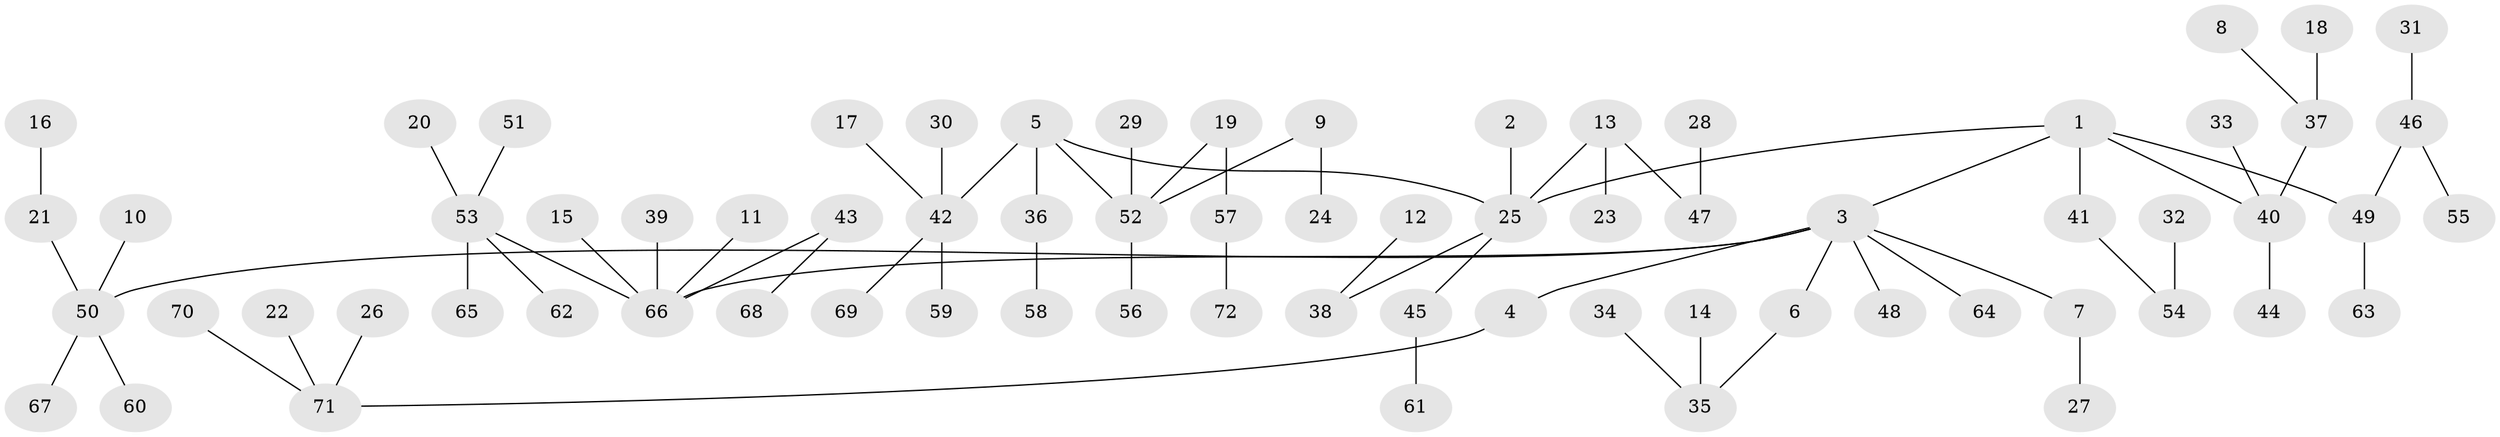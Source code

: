 // original degree distribution, {6: 0.02097902097902098, 5: 0.04195804195804196, 2: 0.2727272727272727, 7: 0.006993006993006993, 1: 0.48951048951048953, 3: 0.1048951048951049, 4: 0.06293706293706294}
// Generated by graph-tools (version 1.1) at 2025/50/03/09/25 03:50:19]
// undirected, 72 vertices, 71 edges
graph export_dot {
graph [start="1"]
  node [color=gray90,style=filled];
  1;
  2;
  3;
  4;
  5;
  6;
  7;
  8;
  9;
  10;
  11;
  12;
  13;
  14;
  15;
  16;
  17;
  18;
  19;
  20;
  21;
  22;
  23;
  24;
  25;
  26;
  27;
  28;
  29;
  30;
  31;
  32;
  33;
  34;
  35;
  36;
  37;
  38;
  39;
  40;
  41;
  42;
  43;
  44;
  45;
  46;
  47;
  48;
  49;
  50;
  51;
  52;
  53;
  54;
  55;
  56;
  57;
  58;
  59;
  60;
  61;
  62;
  63;
  64;
  65;
  66;
  67;
  68;
  69;
  70;
  71;
  72;
  1 -- 3 [weight=1.0];
  1 -- 25 [weight=1.0];
  1 -- 40 [weight=1.0];
  1 -- 41 [weight=1.0];
  1 -- 49 [weight=1.0];
  2 -- 25 [weight=1.0];
  3 -- 4 [weight=1.0];
  3 -- 6 [weight=1.0];
  3 -- 7 [weight=1.0];
  3 -- 48 [weight=1.0];
  3 -- 50 [weight=1.0];
  3 -- 64 [weight=1.0];
  3 -- 66 [weight=1.0];
  4 -- 71 [weight=1.0];
  5 -- 25 [weight=1.0];
  5 -- 36 [weight=1.0];
  5 -- 42 [weight=1.0];
  5 -- 52 [weight=1.0];
  6 -- 35 [weight=1.0];
  7 -- 27 [weight=1.0];
  8 -- 37 [weight=1.0];
  9 -- 24 [weight=1.0];
  9 -- 52 [weight=1.0];
  10 -- 50 [weight=1.0];
  11 -- 66 [weight=1.0];
  12 -- 38 [weight=1.0];
  13 -- 23 [weight=1.0];
  13 -- 25 [weight=1.0];
  13 -- 47 [weight=1.0];
  14 -- 35 [weight=1.0];
  15 -- 66 [weight=1.0];
  16 -- 21 [weight=1.0];
  17 -- 42 [weight=1.0];
  18 -- 37 [weight=1.0];
  19 -- 52 [weight=1.0];
  19 -- 57 [weight=1.0];
  20 -- 53 [weight=1.0];
  21 -- 50 [weight=1.0];
  22 -- 71 [weight=1.0];
  25 -- 38 [weight=1.0];
  25 -- 45 [weight=1.0];
  26 -- 71 [weight=1.0];
  28 -- 47 [weight=1.0];
  29 -- 52 [weight=1.0];
  30 -- 42 [weight=1.0];
  31 -- 46 [weight=1.0];
  32 -- 54 [weight=1.0];
  33 -- 40 [weight=1.0];
  34 -- 35 [weight=1.0];
  36 -- 58 [weight=1.0];
  37 -- 40 [weight=1.0];
  39 -- 66 [weight=1.0];
  40 -- 44 [weight=1.0];
  41 -- 54 [weight=1.0];
  42 -- 59 [weight=1.0];
  42 -- 69 [weight=1.0];
  43 -- 66 [weight=1.0];
  43 -- 68 [weight=1.0];
  45 -- 61 [weight=1.0];
  46 -- 49 [weight=1.0];
  46 -- 55 [weight=1.0];
  49 -- 63 [weight=1.0];
  50 -- 60 [weight=1.0];
  50 -- 67 [weight=1.0];
  51 -- 53 [weight=1.0];
  52 -- 56 [weight=1.0];
  53 -- 62 [weight=1.0];
  53 -- 65 [weight=1.0];
  53 -- 66 [weight=1.0];
  57 -- 72 [weight=1.0];
  70 -- 71 [weight=1.0];
}
